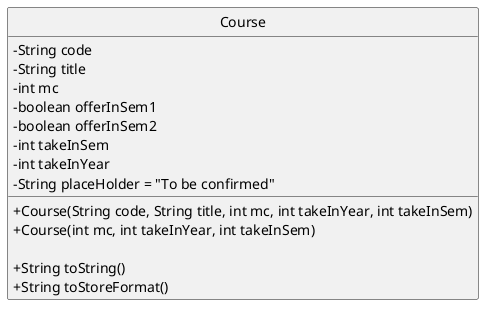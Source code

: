 @startuml
hide circle
skinparam classAttributeIconSize 0
class Course {
    - String code
    - String title
    - int mc
    - boolean offerInSem1
    - boolean offerInSem2
    - int takeInSem
    - int takeInYear
    - String placeHolder = "To be confirmed"

    + Course(String code, String title, int mc, int takeInYear, int takeInSem)
    + Course(int mc, int takeInYear, int takeInSem)

    + String toString()
    + String toStoreFormat()
}
@enduml
